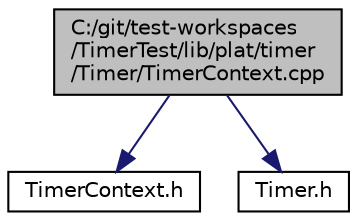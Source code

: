 digraph "C:/git/test-workspaces/TimerTest/lib/plat/timer/Timer/TimerContext.cpp"
{
  edge [fontname="Helvetica",fontsize="10",labelfontname="Helvetica",labelfontsize="10"];
  node [fontname="Helvetica",fontsize="10",shape=record];
  Node1 [label="C:/git/test-workspaces\l/TimerTest/lib/plat/timer\l/Timer/TimerContext.cpp",height=0.2,width=0.4,color="black", fillcolor="grey75", style="filled" fontcolor="black"];
  Node1 -> Node2 [color="midnightblue",fontsize="10",style="solid",fontname="Helvetica"];
  Node2 [label="TimerContext.h",height=0.2,width=0.4,color="black", fillcolor="white", style="filled",URL="$_timer_context_8h.html"];
  Node1 -> Node3 [color="midnightblue",fontsize="10",style="solid",fontname="Helvetica"];
  Node3 [label="Timer.h",height=0.2,width=0.4,color="black", fillcolor="white", style="filled",URL="$_timer_8h.html"];
}
